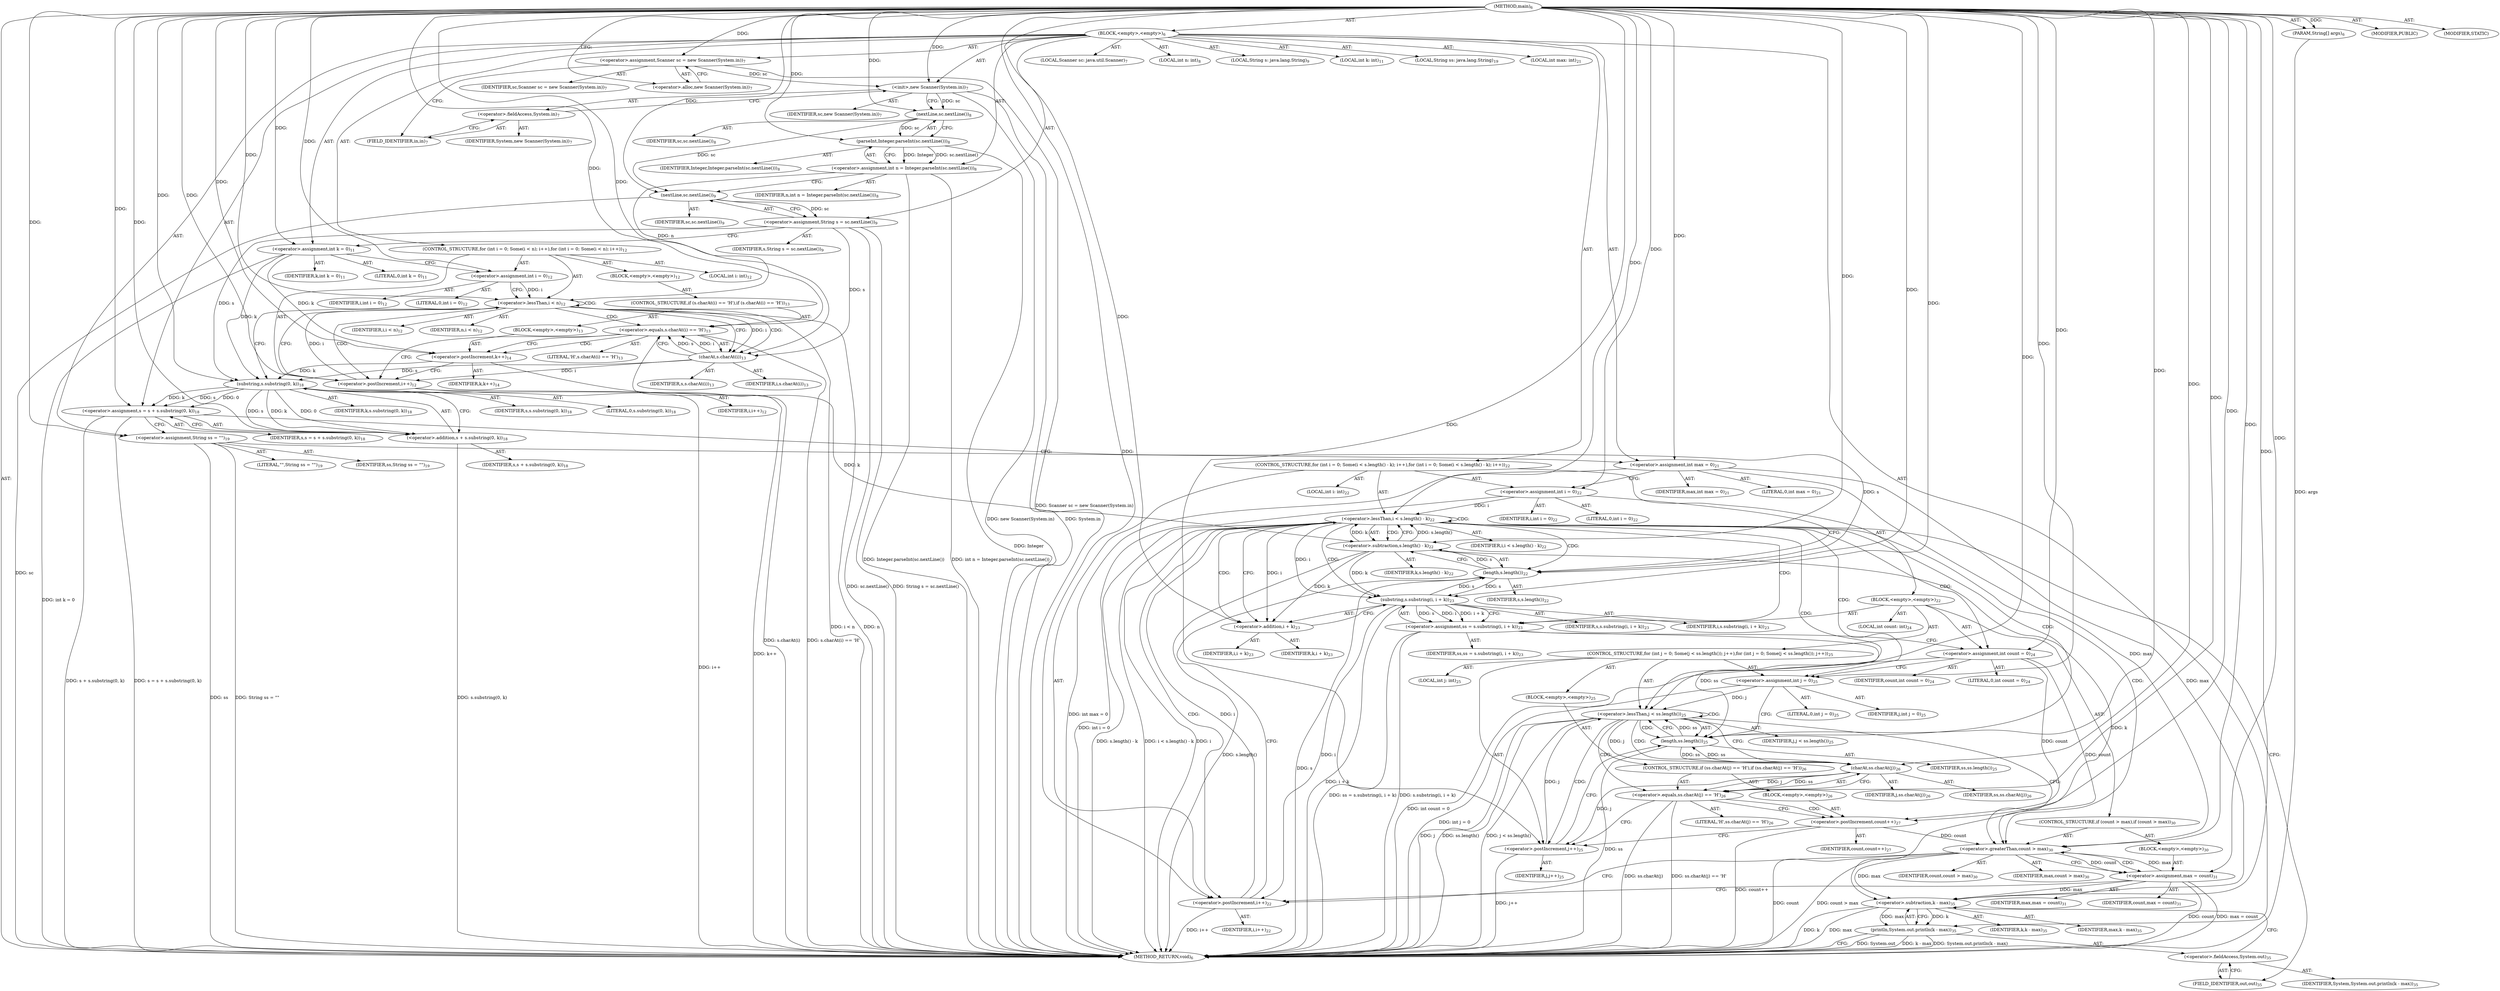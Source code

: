 digraph "main" {  
"19" [label = <(METHOD,main)<SUB>6</SUB>> ]
"20" [label = <(PARAM,String[] args)<SUB>6</SUB>> ]
"21" [label = <(BLOCK,&lt;empty&gt;,&lt;empty&gt;)<SUB>6</SUB>> ]
"4" [label = <(LOCAL,Scanner sc: java.util.Scanner)<SUB>7</SUB>> ]
"22" [label = <(&lt;operator&gt;.assignment,Scanner sc = new Scanner(System.in))<SUB>7</SUB>> ]
"23" [label = <(IDENTIFIER,sc,Scanner sc = new Scanner(System.in))<SUB>7</SUB>> ]
"24" [label = <(&lt;operator&gt;.alloc,new Scanner(System.in))<SUB>7</SUB>> ]
"25" [label = <(&lt;init&gt;,new Scanner(System.in))<SUB>7</SUB>> ]
"3" [label = <(IDENTIFIER,sc,new Scanner(System.in))<SUB>7</SUB>> ]
"26" [label = <(&lt;operator&gt;.fieldAccess,System.in)<SUB>7</SUB>> ]
"27" [label = <(IDENTIFIER,System,new Scanner(System.in))<SUB>7</SUB>> ]
"28" [label = <(FIELD_IDENTIFIER,in,in)<SUB>7</SUB>> ]
"29" [label = <(LOCAL,int n: int)<SUB>8</SUB>> ]
"30" [label = <(&lt;operator&gt;.assignment,int n = Integer.parseInt(sc.nextLine()))<SUB>8</SUB>> ]
"31" [label = <(IDENTIFIER,n,int n = Integer.parseInt(sc.nextLine()))<SUB>8</SUB>> ]
"32" [label = <(parseInt,Integer.parseInt(sc.nextLine()))<SUB>8</SUB>> ]
"33" [label = <(IDENTIFIER,Integer,Integer.parseInt(sc.nextLine()))<SUB>8</SUB>> ]
"34" [label = <(nextLine,sc.nextLine())<SUB>8</SUB>> ]
"35" [label = <(IDENTIFIER,sc,sc.nextLine())<SUB>8</SUB>> ]
"36" [label = <(LOCAL,String s: java.lang.String)<SUB>9</SUB>> ]
"37" [label = <(&lt;operator&gt;.assignment,String s = sc.nextLine())<SUB>9</SUB>> ]
"38" [label = <(IDENTIFIER,s,String s = sc.nextLine())<SUB>9</SUB>> ]
"39" [label = <(nextLine,sc.nextLine())<SUB>9</SUB>> ]
"40" [label = <(IDENTIFIER,sc,sc.nextLine())<SUB>9</SUB>> ]
"41" [label = <(LOCAL,int k: int)<SUB>11</SUB>> ]
"42" [label = <(&lt;operator&gt;.assignment,int k = 0)<SUB>11</SUB>> ]
"43" [label = <(IDENTIFIER,k,int k = 0)<SUB>11</SUB>> ]
"44" [label = <(LITERAL,0,int k = 0)<SUB>11</SUB>> ]
"45" [label = <(CONTROL_STRUCTURE,for (int i = 0; Some(i &lt; n); i++),for (int i = 0; Some(i &lt; n); i++))<SUB>12</SUB>> ]
"46" [label = <(LOCAL,int i: int)<SUB>12</SUB>> ]
"47" [label = <(&lt;operator&gt;.assignment,int i = 0)<SUB>12</SUB>> ]
"48" [label = <(IDENTIFIER,i,int i = 0)<SUB>12</SUB>> ]
"49" [label = <(LITERAL,0,int i = 0)<SUB>12</SUB>> ]
"50" [label = <(&lt;operator&gt;.lessThan,i &lt; n)<SUB>12</SUB>> ]
"51" [label = <(IDENTIFIER,i,i &lt; n)<SUB>12</SUB>> ]
"52" [label = <(IDENTIFIER,n,i &lt; n)<SUB>12</SUB>> ]
"53" [label = <(&lt;operator&gt;.postIncrement,i++)<SUB>12</SUB>> ]
"54" [label = <(IDENTIFIER,i,i++)<SUB>12</SUB>> ]
"55" [label = <(BLOCK,&lt;empty&gt;,&lt;empty&gt;)<SUB>12</SUB>> ]
"56" [label = <(CONTROL_STRUCTURE,if (s.charAt(i) == 'H'),if (s.charAt(i) == 'H'))<SUB>13</SUB>> ]
"57" [label = <(&lt;operator&gt;.equals,s.charAt(i) == 'H')<SUB>13</SUB>> ]
"58" [label = <(charAt,s.charAt(i))<SUB>13</SUB>> ]
"59" [label = <(IDENTIFIER,s,s.charAt(i))<SUB>13</SUB>> ]
"60" [label = <(IDENTIFIER,i,s.charAt(i))<SUB>13</SUB>> ]
"61" [label = <(LITERAL,'H',s.charAt(i) == 'H')<SUB>13</SUB>> ]
"62" [label = <(BLOCK,&lt;empty&gt;,&lt;empty&gt;)<SUB>13</SUB>> ]
"63" [label = <(&lt;operator&gt;.postIncrement,k++)<SUB>14</SUB>> ]
"64" [label = <(IDENTIFIER,k,k++)<SUB>14</SUB>> ]
"65" [label = <(&lt;operator&gt;.assignment,s = s + s.substring(0, k))<SUB>18</SUB>> ]
"66" [label = <(IDENTIFIER,s,s = s + s.substring(0, k))<SUB>18</SUB>> ]
"67" [label = <(&lt;operator&gt;.addition,s + s.substring(0, k))<SUB>18</SUB>> ]
"68" [label = <(IDENTIFIER,s,s + s.substring(0, k))<SUB>18</SUB>> ]
"69" [label = <(substring,s.substring(0, k))<SUB>18</SUB>> ]
"70" [label = <(IDENTIFIER,s,s.substring(0, k))<SUB>18</SUB>> ]
"71" [label = <(LITERAL,0,s.substring(0, k))<SUB>18</SUB>> ]
"72" [label = <(IDENTIFIER,k,s.substring(0, k))<SUB>18</SUB>> ]
"73" [label = <(LOCAL,String ss: java.lang.String)<SUB>19</SUB>> ]
"74" [label = <(&lt;operator&gt;.assignment,String ss = &quot;&quot;)<SUB>19</SUB>> ]
"75" [label = <(IDENTIFIER,ss,String ss = &quot;&quot;)<SUB>19</SUB>> ]
"76" [label = <(LITERAL,&quot;&quot;,String ss = &quot;&quot;)<SUB>19</SUB>> ]
"77" [label = <(LOCAL,int max: int)<SUB>21</SUB>> ]
"78" [label = <(&lt;operator&gt;.assignment,int max = 0)<SUB>21</SUB>> ]
"79" [label = <(IDENTIFIER,max,int max = 0)<SUB>21</SUB>> ]
"80" [label = <(LITERAL,0,int max = 0)<SUB>21</SUB>> ]
"81" [label = <(CONTROL_STRUCTURE,for (int i = 0; Some(i &lt; s.length() - k); i++),for (int i = 0; Some(i &lt; s.length() - k); i++))<SUB>22</SUB>> ]
"82" [label = <(LOCAL,int i: int)<SUB>22</SUB>> ]
"83" [label = <(&lt;operator&gt;.assignment,int i = 0)<SUB>22</SUB>> ]
"84" [label = <(IDENTIFIER,i,int i = 0)<SUB>22</SUB>> ]
"85" [label = <(LITERAL,0,int i = 0)<SUB>22</SUB>> ]
"86" [label = <(&lt;operator&gt;.lessThan,i &lt; s.length() - k)<SUB>22</SUB>> ]
"87" [label = <(IDENTIFIER,i,i &lt; s.length() - k)<SUB>22</SUB>> ]
"88" [label = <(&lt;operator&gt;.subtraction,s.length() - k)<SUB>22</SUB>> ]
"89" [label = <(length,s.length())<SUB>22</SUB>> ]
"90" [label = <(IDENTIFIER,s,s.length())<SUB>22</SUB>> ]
"91" [label = <(IDENTIFIER,k,s.length() - k)<SUB>22</SUB>> ]
"92" [label = <(&lt;operator&gt;.postIncrement,i++)<SUB>22</SUB>> ]
"93" [label = <(IDENTIFIER,i,i++)<SUB>22</SUB>> ]
"94" [label = <(BLOCK,&lt;empty&gt;,&lt;empty&gt;)<SUB>22</SUB>> ]
"95" [label = <(&lt;operator&gt;.assignment,ss = s.substring(i, i + k))<SUB>23</SUB>> ]
"96" [label = <(IDENTIFIER,ss,ss = s.substring(i, i + k))<SUB>23</SUB>> ]
"97" [label = <(substring,s.substring(i, i + k))<SUB>23</SUB>> ]
"98" [label = <(IDENTIFIER,s,s.substring(i, i + k))<SUB>23</SUB>> ]
"99" [label = <(IDENTIFIER,i,s.substring(i, i + k))<SUB>23</SUB>> ]
"100" [label = <(&lt;operator&gt;.addition,i + k)<SUB>23</SUB>> ]
"101" [label = <(IDENTIFIER,i,i + k)<SUB>23</SUB>> ]
"102" [label = <(IDENTIFIER,k,i + k)<SUB>23</SUB>> ]
"103" [label = <(LOCAL,int count: int)<SUB>24</SUB>> ]
"104" [label = <(&lt;operator&gt;.assignment,int count = 0)<SUB>24</SUB>> ]
"105" [label = <(IDENTIFIER,count,int count = 0)<SUB>24</SUB>> ]
"106" [label = <(LITERAL,0,int count = 0)<SUB>24</SUB>> ]
"107" [label = <(CONTROL_STRUCTURE,for (int j = 0; Some(j &lt; ss.length()); j++),for (int j = 0; Some(j &lt; ss.length()); j++))<SUB>25</SUB>> ]
"108" [label = <(LOCAL,int j: int)<SUB>25</SUB>> ]
"109" [label = <(&lt;operator&gt;.assignment,int j = 0)<SUB>25</SUB>> ]
"110" [label = <(IDENTIFIER,j,int j = 0)<SUB>25</SUB>> ]
"111" [label = <(LITERAL,0,int j = 0)<SUB>25</SUB>> ]
"112" [label = <(&lt;operator&gt;.lessThan,j &lt; ss.length())<SUB>25</SUB>> ]
"113" [label = <(IDENTIFIER,j,j &lt; ss.length())<SUB>25</SUB>> ]
"114" [label = <(length,ss.length())<SUB>25</SUB>> ]
"115" [label = <(IDENTIFIER,ss,ss.length())<SUB>25</SUB>> ]
"116" [label = <(&lt;operator&gt;.postIncrement,j++)<SUB>25</SUB>> ]
"117" [label = <(IDENTIFIER,j,j++)<SUB>25</SUB>> ]
"118" [label = <(BLOCK,&lt;empty&gt;,&lt;empty&gt;)<SUB>25</SUB>> ]
"119" [label = <(CONTROL_STRUCTURE,if (ss.charAt(j) == 'H'),if (ss.charAt(j) == 'H'))<SUB>26</SUB>> ]
"120" [label = <(&lt;operator&gt;.equals,ss.charAt(j) == 'H')<SUB>26</SUB>> ]
"121" [label = <(charAt,ss.charAt(j))<SUB>26</SUB>> ]
"122" [label = <(IDENTIFIER,ss,ss.charAt(j))<SUB>26</SUB>> ]
"123" [label = <(IDENTIFIER,j,ss.charAt(j))<SUB>26</SUB>> ]
"124" [label = <(LITERAL,'H',ss.charAt(j) == 'H')<SUB>26</SUB>> ]
"125" [label = <(BLOCK,&lt;empty&gt;,&lt;empty&gt;)<SUB>26</SUB>> ]
"126" [label = <(&lt;operator&gt;.postIncrement,count++)<SUB>27</SUB>> ]
"127" [label = <(IDENTIFIER,count,count++)<SUB>27</SUB>> ]
"128" [label = <(CONTROL_STRUCTURE,if (count &gt; max),if (count &gt; max))<SUB>30</SUB>> ]
"129" [label = <(&lt;operator&gt;.greaterThan,count &gt; max)<SUB>30</SUB>> ]
"130" [label = <(IDENTIFIER,count,count &gt; max)<SUB>30</SUB>> ]
"131" [label = <(IDENTIFIER,max,count &gt; max)<SUB>30</SUB>> ]
"132" [label = <(BLOCK,&lt;empty&gt;,&lt;empty&gt;)<SUB>30</SUB>> ]
"133" [label = <(&lt;operator&gt;.assignment,max = count)<SUB>31</SUB>> ]
"134" [label = <(IDENTIFIER,max,max = count)<SUB>31</SUB>> ]
"135" [label = <(IDENTIFIER,count,max = count)<SUB>31</SUB>> ]
"136" [label = <(println,System.out.println(k - max))<SUB>35</SUB>> ]
"137" [label = <(&lt;operator&gt;.fieldAccess,System.out)<SUB>35</SUB>> ]
"138" [label = <(IDENTIFIER,System,System.out.println(k - max))<SUB>35</SUB>> ]
"139" [label = <(FIELD_IDENTIFIER,out,out)<SUB>35</SUB>> ]
"140" [label = <(&lt;operator&gt;.subtraction,k - max)<SUB>35</SUB>> ]
"141" [label = <(IDENTIFIER,k,k - max)<SUB>35</SUB>> ]
"142" [label = <(IDENTIFIER,max,k - max)<SUB>35</SUB>> ]
"143" [label = <(MODIFIER,PUBLIC)> ]
"144" [label = <(MODIFIER,STATIC)> ]
"145" [label = <(METHOD_RETURN,void)<SUB>6</SUB>> ]
  "19" -> "20"  [ label = "AST: "] 
  "19" -> "21"  [ label = "AST: "] 
  "19" -> "143"  [ label = "AST: "] 
  "19" -> "144"  [ label = "AST: "] 
  "19" -> "145"  [ label = "AST: "] 
  "21" -> "4"  [ label = "AST: "] 
  "21" -> "22"  [ label = "AST: "] 
  "21" -> "25"  [ label = "AST: "] 
  "21" -> "29"  [ label = "AST: "] 
  "21" -> "30"  [ label = "AST: "] 
  "21" -> "36"  [ label = "AST: "] 
  "21" -> "37"  [ label = "AST: "] 
  "21" -> "41"  [ label = "AST: "] 
  "21" -> "42"  [ label = "AST: "] 
  "21" -> "45"  [ label = "AST: "] 
  "21" -> "65"  [ label = "AST: "] 
  "21" -> "73"  [ label = "AST: "] 
  "21" -> "74"  [ label = "AST: "] 
  "21" -> "77"  [ label = "AST: "] 
  "21" -> "78"  [ label = "AST: "] 
  "21" -> "81"  [ label = "AST: "] 
  "21" -> "136"  [ label = "AST: "] 
  "22" -> "23"  [ label = "AST: "] 
  "22" -> "24"  [ label = "AST: "] 
  "25" -> "3"  [ label = "AST: "] 
  "25" -> "26"  [ label = "AST: "] 
  "26" -> "27"  [ label = "AST: "] 
  "26" -> "28"  [ label = "AST: "] 
  "30" -> "31"  [ label = "AST: "] 
  "30" -> "32"  [ label = "AST: "] 
  "32" -> "33"  [ label = "AST: "] 
  "32" -> "34"  [ label = "AST: "] 
  "34" -> "35"  [ label = "AST: "] 
  "37" -> "38"  [ label = "AST: "] 
  "37" -> "39"  [ label = "AST: "] 
  "39" -> "40"  [ label = "AST: "] 
  "42" -> "43"  [ label = "AST: "] 
  "42" -> "44"  [ label = "AST: "] 
  "45" -> "46"  [ label = "AST: "] 
  "45" -> "47"  [ label = "AST: "] 
  "45" -> "50"  [ label = "AST: "] 
  "45" -> "53"  [ label = "AST: "] 
  "45" -> "55"  [ label = "AST: "] 
  "47" -> "48"  [ label = "AST: "] 
  "47" -> "49"  [ label = "AST: "] 
  "50" -> "51"  [ label = "AST: "] 
  "50" -> "52"  [ label = "AST: "] 
  "53" -> "54"  [ label = "AST: "] 
  "55" -> "56"  [ label = "AST: "] 
  "56" -> "57"  [ label = "AST: "] 
  "56" -> "62"  [ label = "AST: "] 
  "57" -> "58"  [ label = "AST: "] 
  "57" -> "61"  [ label = "AST: "] 
  "58" -> "59"  [ label = "AST: "] 
  "58" -> "60"  [ label = "AST: "] 
  "62" -> "63"  [ label = "AST: "] 
  "63" -> "64"  [ label = "AST: "] 
  "65" -> "66"  [ label = "AST: "] 
  "65" -> "67"  [ label = "AST: "] 
  "67" -> "68"  [ label = "AST: "] 
  "67" -> "69"  [ label = "AST: "] 
  "69" -> "70"  [ label = "AST: "] 
  "69" -> "71"  [ label = "AST: "] 
  "69" -> "72"  [ label = "AST: "] 
  "74" -> "75"  [ label = "AST: "] 
  "74" -> "76"  [ label = "AST: "] 
  "78" -> "79"  [ label = "AST: "] 
  "78" -> "80"  [ label = "AST: "] 
  "81" -> "82"  [ label = "AST: "] 
  "81" -> "83"  [ label = "AST: "] 
  "81" -> "86"  [ label = "AST: "] 
  "81" -> "92"  [ label = "AST: "] 
  "81" -> "94"  [ label = "AST: "] 
  "83" -> "84"  [ label = "AST: "] 
  "83" -> "85"  [ label = "AST: "] 
  "86" -> "87"  [ label = "AST: "] 
  "86" -> "88"  [ label = "AST: "] 
  "88" -> "89"  [ label = "AST: "] 
  "88" -> "91"  [ label = "AST: "] 
  "89" -> "90"  [ label = "AST: "] 
  "92" -> "93"  [ label = "AST: "] 
  "94" -> "95"  [ label = "AST: "] 
  "94" -> "103"  [ label = "AST: "] 
  "94" -> "104"  [ label = "AST: "] 
  "94" -> "107"  [ label = "AST: "] 
  "94" -> "128"  [ label = "AST: "] 
  "95" -> "96"  [ label = "AST: "] 
  "95" -> "97"  [ label = "AST: "] 
  "97" -> "98"  [ label = "AST: "] 
  "97" -> "99"  [ label = "AST: "] 
  "97" -> "100"  [ label = "AST: "] 
  "100" -> "101"  [ label = "AST: "] 
  "100" -> "102"  [ label = "AST: "] 
  "104" -> "105"  [ label = "AST: "] 
  "104" -> "106"  [ label = "AST: "] 
  "107" -> "108"  [ label = "AST: "] 
  "107" -> "109"  [ label = "AST: "] 
  "107" -> "112"  [ label = "AST: "] 
  "107" -> "116"  [ label = "AST: "] 
  "107" -> "118"  [ label = "AST: "] 
  "109" -> "110"  [ label = "AST: "] 
  "109" -> "111"  [ label = "AST: "] 
  "112" -> "113"  [ label = "AST: "] 
  "112" -> "114"  [ label = "AST: "] 
  "114" -> "115"  [ label = "AST: "] 
  "116" -> "117"  [ label = "AST: "] 
  "118" -> "119"  [ label = "AST: "] 
  "119" -> "120"  [ label = "AST: "] 
  "119" -> "125"  [ label = "AST: "] 
  "120" -> "121"  [ label = "AST: "] 
  "120" -> "124"  [ label = "AST: "] 
  "121" -> "122"  [ label = "AST: "] 
  "121" -> "123"  [ label = "AST: "] 
  "125" -> "126"  [ label = "AST: "] 
  "126" -> "127"  [ label = "AST: "] 
  "128" -> "129"  [ label = "AST: "] 
  "128" -> "132"  [ label = "AST: "] 
  "129" -> "130"  [ label = "AST: "] 
  "129" -> "131"  [ label = "AST: "] 
  "132" -> "133"  [ label = "AST: "] 
  "133" -> "134"  [ label = "AST: "] 
  "133" -> "135"  [ label = "AST: "] 
  "136" -> "137"  [ label = "AST: "] 
  "136" -> "140"  [ label = "AST: "] 
  "137" -> "138"  [ label = "AST: "] 
  "137" -> "139"  [ label = "AST: "] 
  "140" -> "141"  [ label = "AST: "] 
  "140" -> "142"  [ label = "AST: "] 
  "22" -> "28"  [ label = "CFG: "] 
  "25" -> "34"  [ label = "CFG: "] 
  "30" -> "39"  [ label = "CFG: "] 
  "37" -> "42"  [ label = "CFG: "] 
  "42" -> "47"  [ label = "CFG: "] 
  "65" -> "74"  [ label = "CFG: "] 
  "74" -> "78"  [ label = "CFG: "] 
  "78" -> "83"  [ label = "CFG: "] 
  "136" -> "145"  [ label = "CFG: "] 
  "24" -> "22"  [ label = "CFG: "] 
  "26" -> "25"  [ label = "CFG: "] 
  "32" -> "30"  [ label = "CFG: "] 
  "39" -> "37"  [ label = "CFG: "] 
  "47" -> "50"  [ label = "CFG: "] 
  "50" -> "58"  [ label = "CFG: "] 
  "50" -> "69"  [ label = "CFG: "] 
  "53" -> "50"  [ label = "CFG: "] 
  "67" -> "65"  [ label = "CFG: "] 
  "83" -> "89"  [ label = "CFG: "] 
  "86" -> "100"  [ label = "CFG: "] 
  "86" -> "139"  [ label = "CFG: "] 
  "92" -> "89"  [ label = "CFG: "] 
  "137" -> "140"  [ label = "CFG: "] 
  "140" -> "136"  [ label = "CFG: "] 
  "28" -> "26"  [ label = "CFG: "] 
  "34" -> "32"  [ label = "CFG: "] 
  "69" -> "67"  [ label = "CFG: "] 
  "88" -> "86"  [ label = "CFG: "] 
  "95" -> "104"  [ label = "CFG: "] 
  "104" -> "109"  [ label = "CFG: "] 
  "139" -> "137"  [ label = "CFG: "] 
  "57" -> "63"  [ label = "CFG: "] 
  "57" -> "53"  [ label = "CFG: "] 
  "89" -> "88"  [ label = "CFG: "] 
  "97" -> "95"  [ label = "CFG: "] 
  "109" -> "114"  [ label = "CFG: "] 
  "112" -> "121"  [ label = "CFG: "] 
  "112" -> "129"  [ label = "CFG: "] 
  "116" -> "114"  [ label = "CFG: "] 
  "129" -> "133"  [ label = "CFG: "] 
  "129" -> "92"  [ label = "CFG: "] 
  "58" -> "57"  [ label = "CFG: "] 
  "63" -> "53"  [ label = "CFG: "] 
  "100" -> "97"  [ label = "CFG: "] 
  "114" -> "112"  [ label = "CFG: "] 
  "133" -> "92"  [ label = "CFG: "] 
  "120" -> "126"  [ label = "CFG: "] 
  "120" -> "116"  [ label = "CFG: "] 
  "121" -> "120"  [ label = "CFG: "] 
  "126" -> "116"  [ label = "CFG: "] 
  "19" -> "24"  [ label = "CFG: "] 
  "20" -> "145"  [ label = "DDG: args"] 
  "22" -> "145"  [ label = "DDG: Scanner sc = new Scanner(System.in)"] 
  "25" -> "145"  [ label = "DDG: System.in"] 
  "25" -> "145"  [ label = "DDG: new Scanner(System.in)"] 
  "30" -> "145"  [ label = "DDG: Integer.parseInt(sc.nextLine())"] 
  "30" -> "145"  [ label = "DDG: int n = Integer.parseInt(sc.nextLine())"] 
  "39" -> "145"  [ label = "DDG: sc"] 
  "37" -> "145"  [ label = "DDG: sc.nextLine()"] 
  "37" -> "145"  [ label = "DDG: String s = sc.nextLine()"] 
  "42" -> "145"  [ label = "DDG: int k = 0"] 
  "50" -> "145"  [ label = "DDG: n"] 
  "50" -> "145"  [ label = "DDG: i &lt; n"] 
  "67" -> "145"  [ label = "DDG: s.substring(0, k)"] 
  "65" -> "145"  [ label = "DDG: s + s.substring(0, k)"] 
  "65" -> "145"  [ label = "DDG: s = s + s.substring(0, k)"] 
  "74" -> "145"  [ label = "DDG: ss"] 
  "74" -> "145"  [ label = "DDG: String ss = &quot;&quot;"] 
  "78" -> "145"  [ label = "DDG: int max = 0"] 
  "83" -> "145"  [ label = "DDG: int i = 0"] 
  "86" -> "145"  [ label = "DDG: i"] 
  "89" -> "145"  [ label = "DDG: s"] 
  "88" -> "145"  [ label = "DDG: s.length()"] 
  "86" -> "145"  [ label = "DDG: s.length() - k"] 
  "86" -> "145"  [ label = "DDG: i &lt; s.length() - k"] 
  "136" -> "145"  [ label = "DDG: System.out"] 
  "140" -> "145"  [ label = "DDG: k"] 
  "140" -> "145"  [ label = "DDG: max"] 
  "136" -> "145"  [ label = "DDG: k - max"] 
  "136" -> "145"  [ label = "DDG: System.out.println(k - max)"] 
  "97" -> "145"  [ label = "DDG: i + k"] 
  "95" -> "145"  [ label = "DDG: s.substring(i, i + k)"] 
  "95" -> "145"  [ label = "DDG: ss = s.substring(i, i + k)"] 
  "104" -> "145"  [ label = "DDG: int count = 0"] 
  "109" -> "145"  [ label = "DDG: int j = 0"] 
  "112" -> "145"  [ label = "DDG: j"] 
  "114" -> "145"  [ label = "DDG: ss"] 
  "112" -> "145"  [ label = "DDG: ss.length()"] 
  "112" -> "145"  [ label = "DDG: j &lt; ss.length()"] 
  "129" -> "145"  [ label = "DDG: count"] 
  "129" -> "145"  [ label = "DDG: count &gt; max"] 
  "133" -> "145"  [ label = "DDG: count"] 
  "133" -> "145"  [ label = "DDG: max = count"] 
  "92" -> "145"  [ label = "DDG: i++"] 
  "120" -> "145"  [ label = "DDG: ss.charAt(j)"] 
  "120" -> "145"  [ label = "DDG: ss.charAt(j) == 'H'"] 
  "126" -> "145"  [ label = "DDG: count++"] 
  "116" -> "145"  [ label = "DDG: j++"] 
  "57" -> "145"  [ label = "DDG: s.charAt(i)"] 
  "57" -> "145"  [ label = "DDG: s.charAt(i) == 'H'"] 
  "63" -> "145"  [ label = "DDG: k++"] 
  "53" -> "145"  [ label = "DDG: i++"] 
  "32" -> "145"  [ label = "DDG: Integer"] 
  "19" -> "20"  [ label = "DDG: "] 
  "19" -> "22"  [ label = "DDG: "] 
  "32" -> "30"  [ label = "DDG: Integer"] 
  "32" -> "30"  [ label = "DDG: sc.nextLine()"] 
  "39" -> "37"  [ label = "DDG: sc"] 
  "19" -> "42"  [ label = "DDG: "] 
  "69" -> "65"  [ label = "DDG: s"] 
  "19" -> "65"  [ label = "DDG: "] 
  "69" -> "65"  [ label = "DDG: 0"] 
  "69" -> "65"  [ label = "DDG: k"] 
  "19" -> "74"  [ label = "DDG: "] 
  "19" -> "78"  [ label = "DDG: "] 
  "22" -> "25"  [ label = "DDG: sc"] 
  "19" -> "25"  [ label = "DDG: "] 
  "19" -> "47"  [ label = "DDG: "] 
  "19" -> "83"  [ label = "DDG: "] 
  "140" -> "136"  [ label = "DDG: k"] 
  "140" -> "136"  [ label = "DDG: max"] 
  "19" -> "32"  [ label = "DDG: "] 
  "34" -> "32"  [ label = "DDG: sc"] 
  "34" -> "39"  [ label = "DDG: sc"] 
  "19" -> "39"  [ label = "DDG: "] 
  "47" -> "50"  [ label = "DDG: i"] 
  "53" -> "50"  [ label = "DDG: i"] 
  "19" -> "50"  [ label = "DDG: "] 
  "30" -> "50"  [ label = "DDG: n"] 
  "58" -> "53"  [ label = "DDG: i"] 
  "19" -> "53"  [ label = "DDG: "] 
  "69" -> "67"  [ label = "DDG: s"] 
  "19" -> "67"  [ label = "DDG: "] 
  "69" -> "67"  [ label = "DDG: 0"] 
  "69" -> "67"  [ label = "DDG: k"] 
  "83" -> "86"  [ label = "DDG: i"] 
  "92" -> "86"  [ label = "DDG: i"] 
  "19" -> "86"  [ label = "DDG: "] 
  "88" -> "86"  [ label = "DDG: s.length()"] 
  "88" -> "86"  [ label = "DDG: k"] 
  "97" -> "92"  [ label = "DDG: i"] 
  "19" -> "92"  [ label = "DDG: "] 
  "97" -> "95"  [ label = "DDG: s"] 
  "97" -> "95"  [ label = "DDG: i"] 
  "97" -> "95"  [ label = "DDG: i + k"] 
  "19" -> "104"  [ label = "DDG: "] 
  "88" -> "140"  [ label = "DDG: k"] 
  "19" -> "140"  [ label = "DDG: "] 
  "78" -> "140"  [ label = "DDG: max"] 
  "129" -> "140"  [ label = "DDG: max"] 
  "133" -> "140"  [ label = "DDG: max"] 
  "25" -> "34"  [ label = "DDG: sc"] 
  "19" -> "34"  [ label = "DDG: "] 
  "37" -> "69"  [ label = "DDG: s"] 
  "58" -> "69"  [ label = "DDG: s"] 
  "19" -> "69"  [ label = "DDG: "] 
  "42" -> "69"  [ label = "DDG: k"] 
  "63" -> "69"  [ label = "DDG: k"] 
  "89" -> "88"  [ label = "DDG: s"] 
  "69" -> "88"  [ label = "DDG: k"] 
  "19" -> "88"  [ label = "DDG: "] 
  "19" -> "109"  [ label = "DDG: "] 
  "58" -> "57"  [ label = "DDG: s"] 
  "58" -> "57"  [ label = "DDG: i"] 
  "19" -> "57"  [ label = "DDG: "] 
  "65" -> "89"  [ label = "DDG: s"] 
  "97" -> "89"  [ label = "DDG: s"] 
  "19" -> "89"  [ label = "DDG: "] 
  "89" -> "97"  [ label = "DDG: s"] 
  "19" -> "97"  [ label = "DDG: "] 
  "86" -> "97"  [ label = "DDG: i"] 
  "88" -> "97"  [ label = "DDG: k"] 
  "109" -> "112"  [ label = "DDG: j"] 
  "116" -> "112"  [ label = "DDG: j"] 
  "19" -> "112"  [ label = "DDG: "] 
  "114" -> "112"  [ label = "DDG: ss"] 
  "121" -> "116"  [ label = "DDG: j"] 
  "19" -> "116"  [ label = "DDG: "] 
  "104" -> "129"  [ label = "DDG: count"] 
  "126" -> "129"  [ label = "DDG: count"] 
  "19" -> "129"  [ label = "DDG: "] 
  "78" -> "129"  [ label = "DDG: max"] 
  "133" -> "129"  [ label = "DDG: max"] 
  "129" -> "133"  [ label = "DDG: count"] 
  "19" -> "133"  [ label = "DDG: "] 
  "37" -> "58"  [ label = "DDG: s"] 
  "19" -> "58"  [ label = "DDG: "] 
  "50" -> "58"  [ label = "DDG: i"] 
  "42" -> "63"  [ label = "DDG: k"] 
  "19" -> "63"  [ label = "DDG: "] 
  "86" -> "100"  [ label = "DDG: i"] 
  "19" -> "100"  [ label = "DDG: "] 
  "88" -> "100"  [ label = "DDG: k"] 
  "95" -> "114"  [ label = "DDG: ss"] 
  "121" -> "114"  [ label = "DDG: ss"] 
  "19" -> "114"  [ label = "DDG: "] 
  "121" -> "120"  [ label = "DDG: ss"] 
  "121" -> "120"  [ label = "DDG: j"] 
  "19" -> "120"  [ label = "DDG: "] 
  "114" -> "121"  [ label = "DDG: ss"] 
  "19" -> "121"  [ label = "DDG: "] 
  "112" -> "121"  [ label = "DDG: j"] 
  "104" -> "126"  [ label = "DDG: count"] 
  "19" -> "126"  [ label = "DDG: "] 
  "50" -> "57"  [ label = "CDG: "] 
  "50" -> "50"  [ label = "CDG: "] 
  "50" -> "58"  [ label = "CDG: "] 
  "50" -> "53"  [ label = "CDG: "] 
  "86" -> "89"  [ label = "CDG: "] 
  "86" -> "114"  [ label = "CDG: "] 
  "86" -> "104"  [ label = "CDG: "] 
  "86" -> "95"  [ label = "CDG: "] 
  "86" -> "92"  [ label = "CDG: "] 
  "86" -> "97"  [ label = "CDG: "] 
  "86" -> "112"  [ label = "CDG: "] 
  "86" -> "129"  [ label = "CDG: "] 
  "86" -> "100"  [ label = "CDG: "] 
  "86" -> "88"  [ label = "CDG: "] 
  "86" -> "109"  [ label = "CDG: "] 
  "86" -> "86"  [ label = "CDG: "] 
  "57" -> "63"  [ label = "CDG: "] 
  "112" -> "120"  [ label = "CDG: "] 
  "112" -> "116"  [ label = "CDG: "] 
  "112" -> "114"  [ label = "CDG: "] 
  "112" -> "121"  [ label = "CDG: "] 
  "112" -> "112"  [ label = "CDG: "] 
  "129" -> "133"  [ label = "CDG: "] 
  "120" -> "126"  [ label = "CDG: "] 
}
